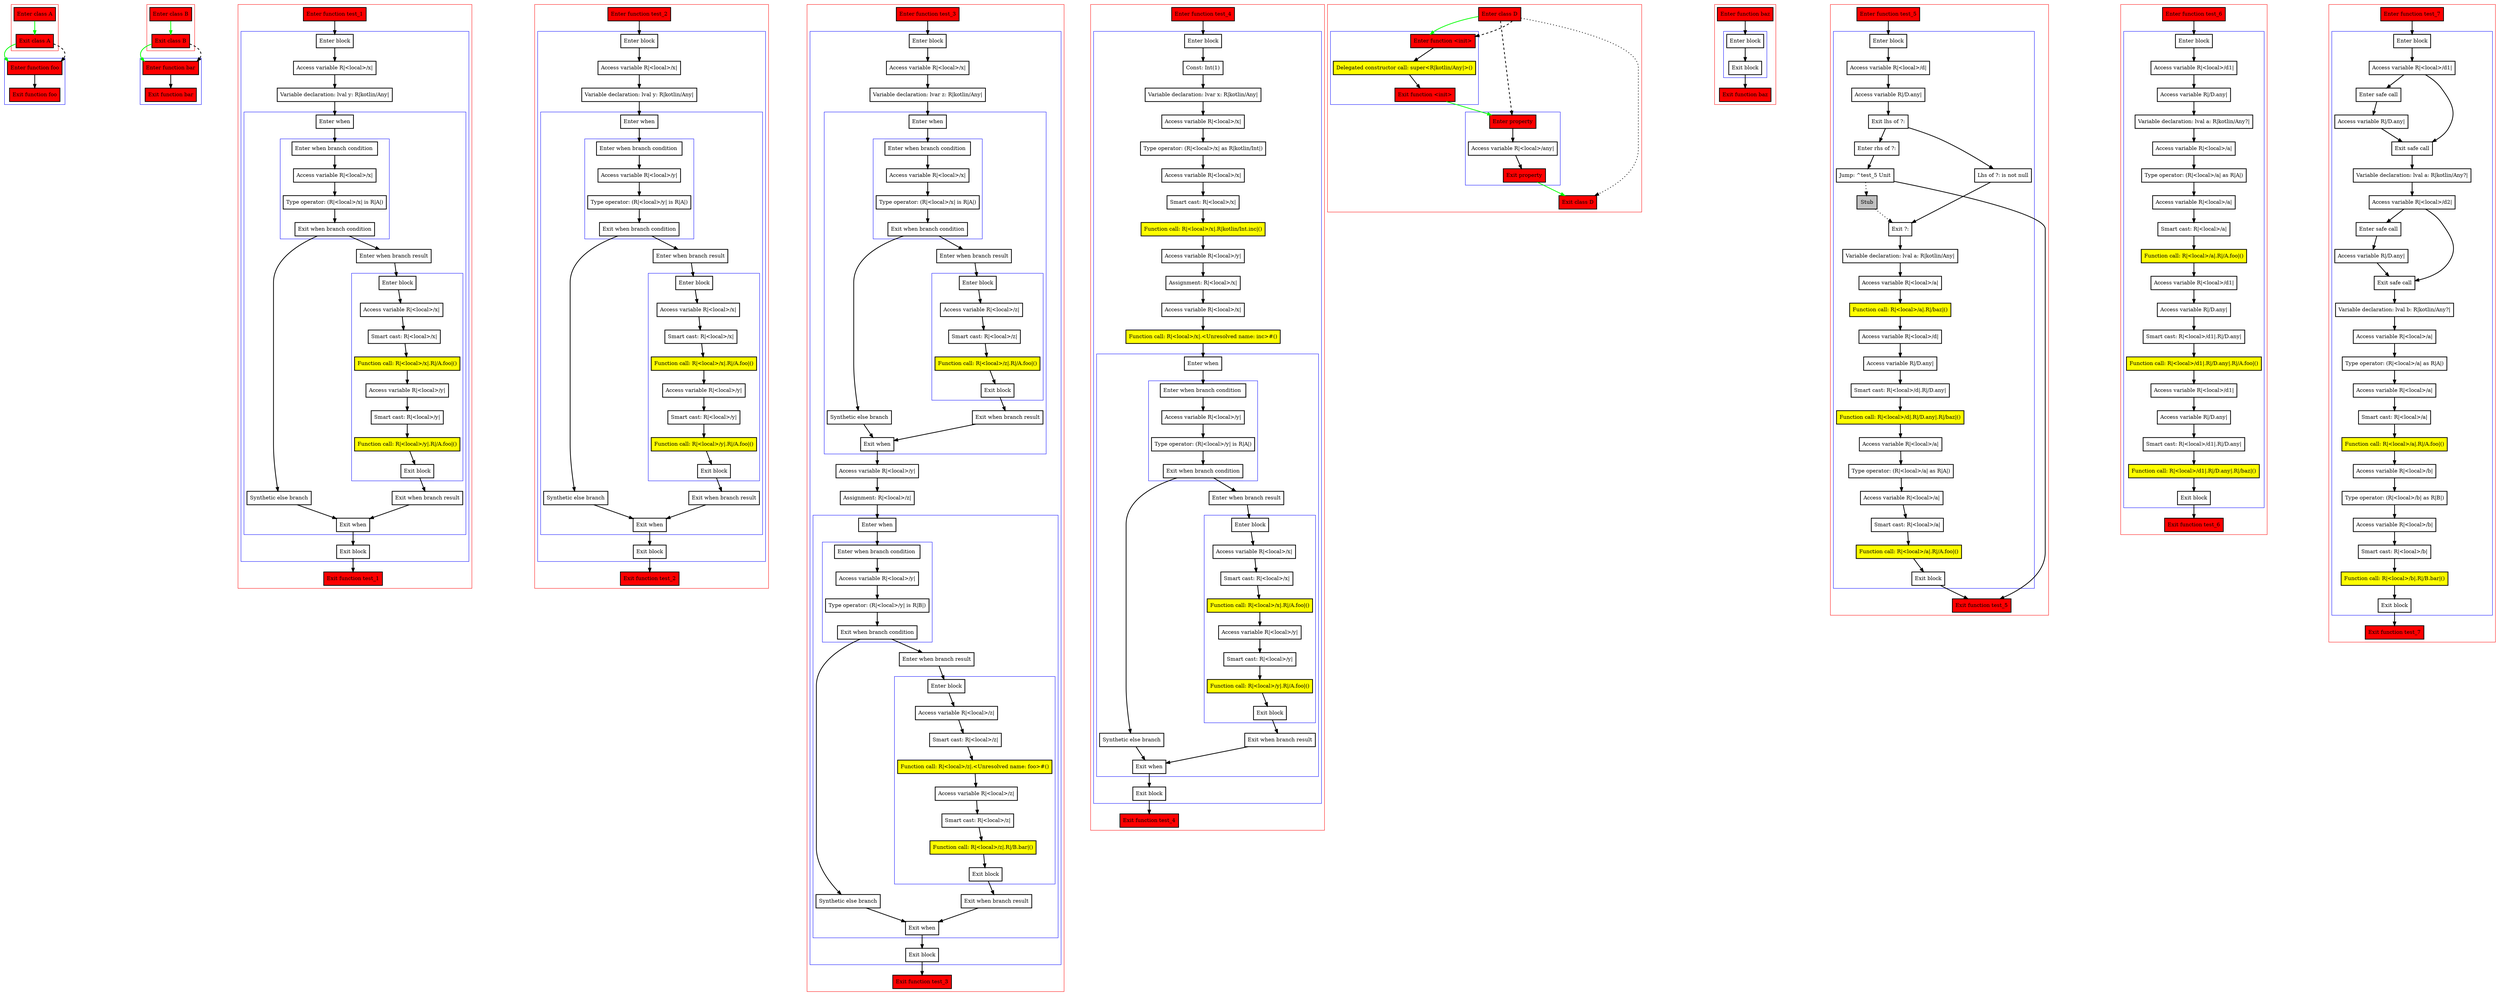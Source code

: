 digraph boundSmartcasts_kt {
    graph [nodesep=3]
    node [shape=box penwidth=2]
    edge [penwidth=2]

    subgraph cluster_0 {
        color=red
        0 [label="Enter class A" style="filled" fillcolor=red];
        1 [label="Exit class A" style="filled" fillcolor=red];
    }
    subgraph cluster_1 {
        color=blue
        2 [label="Enter function foo" style="filled" fillcolor=red];
        3 [label="Exit function foo" style="filled" fillcolor=red];
    }
    0 -> {1} [color=green];
    1 -> {2} [color=green];
    1 -> {2} [style=dashed];
    2 -> {3};

    subgraph cluster_2 {
        color=red
        4 [label="Enter class B" style="filled" fillcolor=red];
        5 [label="Exit class B" style="filled" fillcolor=red];
    }
    subgraph cluster_3 {
        color=blue
        6 [label="Enter function bar" style="filled" fillcolor=red];
        7 [label="Exit function bar" style="filled" fillcolor=red];
    }
    4 -> {5} [color=green];
    5 -> {6} [color=green];
    5 -> {6} [style=dashed];
    6 -> {7};

    subgraph cluster_4 {
        color=red
        8 [label="Enter function test_1" style="filled" fillcolor=red];
        subgraph cluster_5 {
            color=blue
            9 [label="Enter block"];
            10 [label="Access variable R|<local>/x|"];
            11 [label="Variable declaration: lval y: R|kotlin/Any|"];
            subgraph cluster_6 {
                color=blue
                12 [label="Enter when"];
                subgraph cluster_7 {
                    color=blue
                    13 [label="Enter when branch condition "];
                    14 [label="Access variable R|<local>/x|"];
                    15 [label="Type operator: (R|<local>/x| is R|A|)"];
                    16 [label="Exit when branch condition"];
                }
                17 [label="Synthetic else branch"];
                18 [label="Enter when branch result"];
                subgraph cluster_8 {
                    color=blue
                    19 [label="Enter block"];
                    20 [label="Access variable R|<local>/x|"];
                    21 [label="Smart cast: R|<local>/x|"];
                    22 [label="Function call: R|<local>/x|.R|/A.foo|()" style="filled" fillcolor=yellow];
                    23 [label="Access variable R|<local>/y|"];
                    24 [label="Smart cast: R|<local>/y|"];
                    25 [label="Function call: R|<local>/y|.R|/A.foo|()" style="filled" fillcolor=yellow];
                    26 [label="Exit block"];
                }
                27 [label="Exit when branch result"];
                28 [label="Exit when"];
            }
            29 [label="Exit block"];
        }
        30 [label="Exit function test_1" style="filled" fillcolor=red];
    }
    8 -> {9};
    9 -> {10};
    10 -> {11};
    11 -> {12};
    12 -> {13};
    13 -> {14};
    14 -> {15};
    15 -> {16};
    16 -> {17 18};
    17 -> {28};
    18 -> {19};
    19 -> {20};
    20 -> {21};
    21 -> {22};
    22 -> {23};
    23 -> {24};
    24 -> {25};
    25 -> {26};
    26 -> {27};
    27 -> {28};
    28 -> {29};
    29 -> {30};

    subgraph cluster_9 {
        color=red
        31 [label="Enter function test_2" style="filled" fillcolor=red];
        subgraph cluster_10 {
            color=blue
            32 [label="Enter block"];
            33 [label="Access variable R|<local>/x|"];
            34 [label="Variable declaration: lval y: R|kotlin/Any|"];
            subgraph cluster_11 {
                color=blue
                35 [label="Enter when"];
                subgraph cluster_12 {
                    color=blue
                    36 [label="Enter when branch condition "];
                    37 [label="Access variable R|<local>/y|"];
                    38 [label="Type operator: (R|<local>/y| is R|A|)"];
                    39 [label="Exit when branch condition"];
                }
                40 [label="Synthetic else branch"];
                41 [label="Enter when branch result"];
                subgraph cluster_13 {
                    color=blue
                    42 [label="Enter block"];
                    43 [label="Access variable R|<local>/x|"];
                    44 [label="Smart cast: R|<local>/x|"];
                    45 [label="Function call: R|<local>/x|.R|/A.foo|()" style="filled" fillcolor=yellow];
                    46 [label="Access variable R|<local>/y|"];
                    47 [label="Smart cast: R|<local>/y|"];
                    48 [label="Function call: R|<local>/y|.R|/A.foo|()" style="filled" fillcolor=yellow];
                    49 [label="Exit block"];
                }
                50 [label="Exit when branch result"];
                51 [label="Exit when"];
            }
            52 [label="Exit block"];
        }
        53 [label="Exit function test_2" style="filled" fillcolor=red];
    }
    31 -> {32};
    32 -> {33};
    33 -> {34};
    34 -> {35};
    35 -> {36};
    36 -> {37};
    37 -> {38};
    38 -> {39};
    39 -> {40 41};
    40 -> {51};
    41 -> {42};
    42 -> {43};
    43 -> {44};
    44 -> {45};
    45 -> {46};
    46 -> {47};
    47 -> {48};
    48 -> {49};
    49 -> {50};
    50 -> {51};
    51 -> {52};
    52 -> {53};

    subgraph cluster_14 {
        color=red
        54 [label="Enter function test_3" style="filled" fillcolor=red];
        subgraph cluster_15 {
            color=blue
            55 [label="Enter block"];
            56 [label="Access variable R|<local>/x|"];
            57 [label="Variable declaration: lvar z: R|kotlin/Any|"];
            subgraph cluster_16 {
                color=blue
                58 [label="Enter when"];
                subgraph cluster_17 {
                    color=blue
                    59 [label="Enter when branch condition "];
                    60 [label="Access variable R|<local>/x|"];
                    61 [label="Type operator: (R|<local>/x| is R|A|)"];
                    62 [label="Exit when branch condition"];
                }
                63 [label="Synthetic else branch"];
                64 [label="Enter when branch result"];
                subgraph cluster_18 {
                    color=blue
                    65 [label="Enter block"];
                    66 [label="Access variable R|<local>/z|"];
                    67 [label="Smart cast: R|<local>/z|"];
                    68 [label="Function call: R|<local>/z|.R|/A.foo|()" style="filled" fillcolor=yellow];
                    69 [label="Exit block"];
                }
                70 [label="Exit when branch result"];
                71 [label="Exit when"];
            }
            72 [label="Access variable R|<local>/y|"];
            73 [label="Assignment: R|<local>/z|"];
            subgraph cluster_19 {
                color=blue
                74 [label="Enter when"];
                subgraph cluster_20 {
                    color=blue
                    75 [label="Enter when branch condition "];
                    76 [label="Access variable R|<local>/y|"];
                    77 [label="Type operator: (R|<local>/y| is R|B|)"];
                    78 [label="Exit when branch condition"];
                }
                79 [label="Synthetic else branch"];
                80 [label="Enter when branch result"];
                subgraph cluster_21 {
                    color=blue
                    81 [label="Enter block"];
                    82 [label="Access variable R|<local>/z|"];
                    83 [label="Smart cast: R|<local>/z|"];
                    84 [label="Function call: R|<local>/z|.<Unresolved name: foo>#()" style="filled" fillcolor=yellow];
                    85 [label="Access variable R|<local>/z|"];
                    86 [label="Smart cast: R|<local>/z|"];
                    87 [label="Function call: R|<local>/z|.R|/B.bar|()" style="filled" fillcolor=yellow];
                    88 [label="Exit block"];
                }
                89 [label="Exit when branch result"];
                90 [label="Exit when"];
            }
            91 [label="Exit block"];
        }
        92 [label="Exit function test_3" style="filled" fillcolor=red];
    }
    54 -> {55};
    55 -> {56};
    56 -> {57};
    57 -> {58};
    58 -> {59};
    59 -> {60};
    60 -> {61};
    61 -> {62};
    62 -> {63 64};
    63 -> {71};
    64 -> {65};
    65 -> {66};
    66 -> {67};
    67 -> {68};
    68 -> {69};
    69 -> {70};
    70 -> {71};
    71 -> {72};
    72 -> {73};
    73 -> {74};
    74 -> {75};
    75 -> {76};
    76 -> {77};
    77 -> {78};
    78 -> {79 80};
    79 -> {90};
    80 -> {81};
    81 -> {82};
    82 -> {83};
    83 -> {84};
    84 -> {85};
    85 -> {86};
    86 -> {87};
    87 -> {88};
    88 -> {89};
    89 -> {90};
    90 -> {91};
    91 -> {92};

    subgraph cluster_22 {
        color=red
        93 [label="Enter function test_4" style="filled" fillcolor=red];
        subgraph cluster_23 {
            color=blue
            94 [label="Enter block"];
            95 [label="Const: Int(1)"];
            96 [label="Variable declaration: lvar x: R|kotlin/Any|"];
            97 [label="Access variable R|<local>/x|"];
            98 [label="Type operator: (R|<local>/x| as R|kotlin/Int|)"];
            99 [label="Access variable R|<local>/x|"];
            100 [label="Smart cast: R|<local>/x|"];
            101 [label="Function call: R|<local>/x|.R|kotlin/Int.inc|()" style="filled" fillcolor=yellow];
            102 [label="Access variable R|<local>/y|"];
            103 [label="Assignment: R|<local>/x|"];
            104 [label="Access variable R|<local>/x|"];
            105 [label="Function call: R|<local>/x|.<Unresolved name: inc>#()" style="filled" fillcolor=yellow];
            subgraph cluster_24 {
                color=blue
                106 [label="Enter when"];
                subgraph cluster_25 {
                    color=blue
                    107 [label="Enter when branch condition "];
                    108 [label="Access variable R|<local>/y|"];
                    109 [label="Type operator: (R|<local>/y| is R|A|)"];
                    110 [label="Exit when branch condition"];
                }
                111 [label="Synthetic else branch"];
                112 [label="Enter when branch result"];
                subgraph cluster_26 {
                    color=blue
                    113 [label="Enter block"];
                    114 [label="Access variable R|<local>/x|"];
                    115 [label="Smart cast: R|<local>/x|"];
                    116 [label="Function call: R|<local>/x|.R|/A.foo|()" style="filled" fillcolor=yellow];
                    117 [label="Access variable R|<local>/y|"];
                    118 [label="Smart cast: R|<local>/y|"];
                    119 [label="Function call: R|<local>/y|.R|/A.foo|()" style="filled" fillcolor=yellow];
                    120 [label="Exit block"];
                }
                121 [label="Exit when branch result"];
                122 [label="Exit when"];
            }
            123 [label="Exit block"];
        }
        124 [label="Exit function test_4" style="filled" fillcolor=red];
    }
    93 -> {94};
    94 -> {95};
    95 -> {96};
    96 -> {97};
    97 -> {98};
    98 -> {99};
    99 -> {100};
    100 -> {101};
    101 -> {102};
    102 -> {103};
    103 -> {104};
    104 -> {105};
    105 -> {106};
    106 -> {107};
    107 -> {108};
    108 -> {109};
    109 -> {110};
    110 -> {111 112};
    111 -> {122};
    112 -> {113};
    113 -> {114};
    114 -> {115};
    115 -> {116};
    116 -> {117};
    117 -> {118};
    118 -> {119};
    119 -> {120};
    120 -> {121};
    121 -> {122};
    122 -> {123};
    123 -> {124};

    subgraph cluster_27 {
        color=red
        125 [label="Enter class D" style="filled" fillcolor=red];
        subgraph cluster_28 {
            color=blue
            126 [label="Enter function <init>" style="filled" fillcolor=red];
            127 [label="Delegated constructor call: super<R|kotlin/Any|>()" style="filled" fillcolor=yellow];
            128 [label="Exit function <init>" style="filled" fillcolor=red];
        }
        subgraph cluster_29 {
            color=blue
            129 [label="Enter property" style="filled" fillcolor=red];
            130 [label="Access variable R|<local>/any|"];
            131 [label="Exit property" style="filled" fillcolor=red];
        }
        132 [label="Exit class D" style="filled" fillcolor=red];
    }
    125 -> {126} [color=green];
    125 -> {132} [style=dotted];
    125 -> {126 129} [style=dashed];
    126 -> {127};
    127 -> {128};
    128 -> {129} [color=green];
    129 -> {130};
    130 -> {131};
    131 -> {132} [color=green];

    subgraph cluster_30 {
        color=red
        133 [label="Enter function baz" style="filled" fillcolor=red];
        subgraph cluster_31 {
            color=blue
            134 [label="Enter block"];
            135 [label="Exit block"];
        }
        136 [label="Exit function baz" style="filled" fillcolor=red];
    }
    133 -> {134};
    134 -> {135};
    135 -> {136};

    subgraph cluster_32 {
        color=red
        137 [label="Enter function test_5" style="filled" fillcolor=red];
        subgraph cluster_33 {
            color=blue
            138 [label="Enter block"];
            139 [label="Access variable R|<local>/d|"];
            140 [label="Access variable R|/D.any|"];
            141 [label="Exit lhs of ?:"];
            142 [label="Enter rhs of ?:"];
            143 [label="Jump: ^test_5 Unit"];
            144 [label="Stub" style="filled" fillcolor=gray];
            145 [label="Lhs of ?: is not null"];
            146 [label="Exit ?:"];
            147 [label="Variable declaration: lval a: R|kotlin/Any|"];
            148 [label="Access variable R|<local>/a|"];
            149 [label="Function call: R|<local>/a|.R|/baz|()" style="filled" fillcolor=yellow];
            150 [label="Access variable R|<local>/d|"];
            151 [label="Access variable R|/D.any|"];
            152 [label="Smart cast: R|<local>/d|.R|/D.any|"];
            153 [label="Function call: R|<local>/d|.R|/D.any|.R|/baz|()" style="filled" fillcolor=yellow];
            154 [label="Access variable R|<local>/a|"];
            155 [label="Type operator: (R|<local>/a| as R|A|)"];
            156 [label="Access variable R|<local>/a|"];
            157 [label="Smart cast: R|<local>/a|"];
            158 [label="Function call: R|<local>/a|.R|/A.foo|()" style="filled" fillcolor=yellow];
            159 [label="Exit block"];
        }
        160 [label="Exit function test_5" style="filled" fillcolor=red];
    }
    137 -> {138};
    138 -> {139};
    139 -> {140};
    140 -> {141};
    141 -> {142 145};
    142 -> {143};
    143 -> {160};
    143 -> {144} [style=dotted];
    144 -> {146} [style=dotted];
    145 -> {146};
    146 -> {147};
    147 -> {148};
    148 -> {149};
    149 -> {150};
    150 -> {151};
    151 -> {152};
    152 -> {153};
    153 -> {154};
    154 -> {155};
    155 -> {156};
    156 -> {157};
    157 -> {158};
    158 -> {159};
    159 -> {160};

    subgraph cluster_34 {
        color=red
        161 [label="Enter function test_6" style="filled" fillcolor=red];
        subgraph cluster_35 {
            color=blue
            162 [label="Enter block"];
            163 [label="Access variable R|<local>/d1|"];
            164 [label="Access variable R|/D.any|"];
            165 [label="Variable declaration: lval a: R|kotlin/Any?|"];
            166 [label="Access variable R|<local>/a|"];
            167 [label="Type operator: (R|<local>/a| as R|A|)"];
            168 [label="Access variable R|<local>/a|"];
            169 [label="Smart cast: R|<local>/a|"];
            170 [label="Function call: R|<local>/a|.R|/A.foo|()" style="filled" fillcolor=yellow];
            171 [label="Access variable R|<local>/d1|"];
            172 [label="Access variable R|/D.any|"];
            173 [label="Smart cast: R|<local>/d1|.R|/D.any|"];
            174 [label="Function call: R|<local>/d1|.R|/D.any|.R|/A.foo|()" style="filled" fillcolor=yellow];
            175 [label="Access variable R|<local>/d1|"];
            176 [label="Access variable R|/D.any|"];
            177 [label="Smart cast: R|<local>/d1|.R|/D.any|"];
            178 [label="Function call: R|<local>/d1|.R|/D.any|.R|/baz|()" style="filled" fillcolor=yellow];
            179 [label="Exit block"];
        }
        180 [label="Exit function test_6" style="filled" fillcolor=red];
    }
    161 -> {162};
    162 -> {163};
    163 -> {164};
    164 -> {165};
    165 -> {166};
    166 -> {167};
    167 -> {168};
    168 -> {169};
    169 -> {170};
    170 -> {171};
    171 -> {172};
    172 -> {173};
    173 -> {174};
    174 -> {175};
    175 -> {176};
    176 -> {177};
    177 -> {178};
    178 -> {179};
    179 -> {180};

    subgraph cluster_36 {
        color=red
        181 [label="Enter function test_7" style="filled" fillcolor=red];
        subgraph cluster_37 {
            color=blue
            182 [label="Enter block"];
            183 [label="Access variable R|<local>/d1|"];
            184 [label="Enter safe call"];
            185 [label="Access variable R|/D.any|"];
            186 [label="Exit safe call"];
            187 [label="Variable declaration: lval a: R|kotlin/Any?|"];
            188 [label="Access variable R|<local>/d2|"];
            189 [label="Enter safe call"];
            190 [label="Access variable R|/D.any|"];
            191 [label="Exit safe call"];
            192 [label="Variable declaration: lval b: R|kotlin/Any?|"];
            193 [label="Access variable R|<local>/a|"];
            194 [label="Type operator: (R|<local>/a| as R|A|)"];
            195 [label="Access variable R|<local>/a|"];
            196 [label="Smart cast: R|<local>/a|"];
            197 [label="Function call: R|<local>/a|.R|/A.foo|()" style="filled" fillcolor=yellow];
            198 [label="Access variable R|<local>/b|"];
            199 [label="Type operator: (R|<local>/b| as R|B|)"];
            200 [label="Access variable R|<local>/b|"];
            201 [label="Smart cast: R|<local>/b|"];
            202 [label="Function call: R|<local>/b|.R|/B.bar|()" style="filled" fillcolor=yellow];
            203 [label="Exit block"];
        }
        204 [label="Exit function test_7" style="filled" fillcolor=red];
    }
    181 -> {182};
    182 -> {183};
    183 -> {184 186};
    184 -> {185};
    185 -> {186};
    186 -> {187};
    187 -> {188};
    188 -> {189 191};
    189 -> {190};
    190 -> {191};
    191 -> {192};
    192 -> {193};
    193 -> {194};
    194 -> {195};
    195 -> {196};
    196 -> {197};
    197 -> {198};
    198 -> {199};
    199 -> {200};
    200 -> {201};
    201 -> {202};
    202 -> {203};
    203 -> {204};

}
